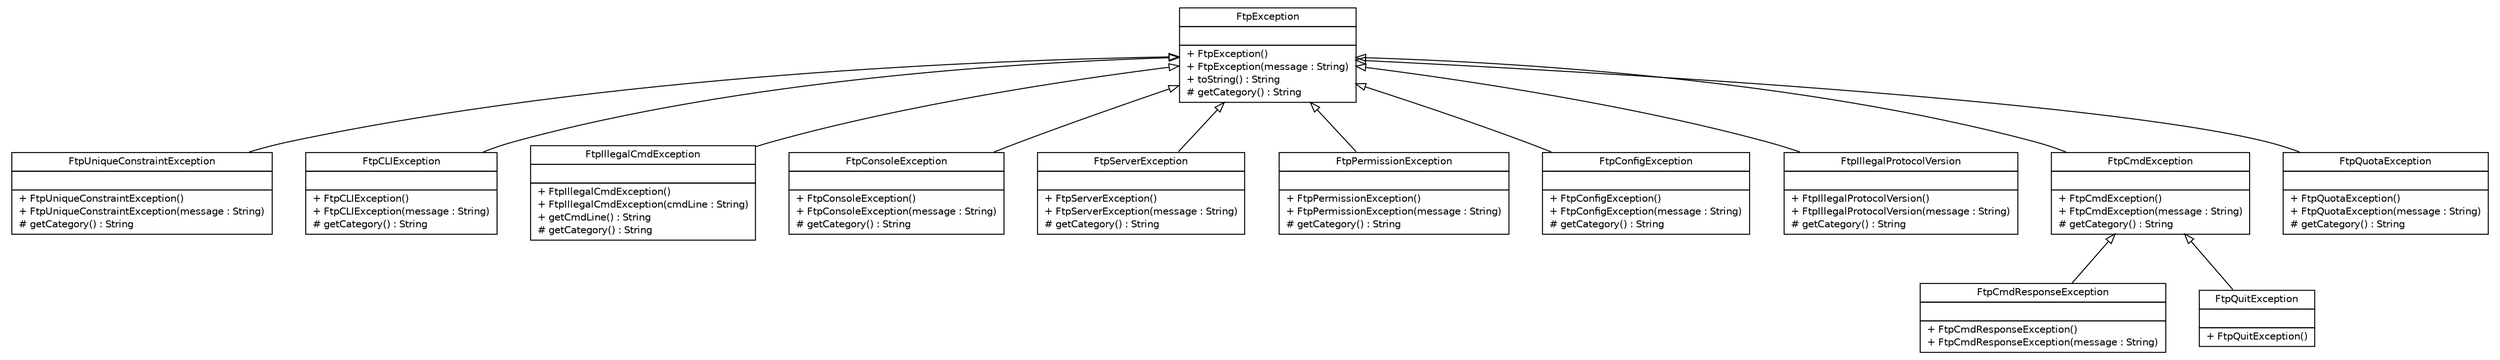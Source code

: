 #!/usr/local/bin/dot
#
# Class diagram 
# Generated by UMLGraph version 5.1 (http://www.umlgraph.org/)
#

digraph G {
	edge [fontname="Helvetica",fontsize=10,labelfontname="Helvetica",labelfontsize=10];
	node [fontname="Helvetica",fontsize=10,shape=plaintext];
	nodesep=0.25;
	ranksep=0.5;
	// com.apporiented.hermesftp.exception.FtpUniqueConstraintException
	c253 [label=<<table title="com.apporiented.hermesftp.exception.FtpUniqueConstraintException" border="0" cellborder="1" cellspacing="0" cellpadding="2" port="p" href="./FtpUniqueConstraintException.html">
		<tr><td><table border="0" cellspacing="0" cellpadding="1">
<tr><td align="center" balign="center"> FtpUniqueConstraintException </td></tr>
		</table></td></tr>
		<tr><td><table border="0" cellspacing="0" cellpadding="1">
<tr><td align="left" balign="left">  </td></tr>
		</table></td></tr>
		<tr><td><table border="0" cellspacing="0" cellpadding="1">
<tr><td align="left" balign="left"> + FtpUniqueConstraintException() </td></tr>
<tr><td align="left" balign="left"> + FtpUniqueConstraintException(message : String) </td></tr>
<tr><td align="left" balign="left"> # getCategory() : String </td></tr>
		</table></td></tr>
		</table>>, fontname="Helvetica", fontcolor="black", fontsize=10.0];
	// com.apporiented.hermesftp.exception.FtpCLIException
	c254 [label=<<table title="com.apporiented.hermesftp.exception.FtpCLIException" border="0" cellborder="1" cellspacing="0" cellpadding="2" port="p" href="./FtpCLIException.html">
		<tr><td><table border="0" cellspacing="0" cellpadding="1">
<tr><td align="center" balign="center"> FtpCLIException </td></tr>
		</table></td></tr>
		<tr><td><table border="0" cellspacing="0" cellpadding="1">
<tr><td align="left" balign="left">  </td></tr>
		</table></td></tr>
		<tr><td><table border="0" cellspacing="0" cellpadding="1">
<tr><td align="left" balign="left"> + FtpCLIException() </td></tr>
<tr><td align="left" balign="left"> + FtpCLIException(message : String) </td></tr>
<tr><td align="left" balign="left"> # getCategory() : String </td></tr>
		</table></td></tr>
		</table>>, fontname="Helvetica", fontcolor="black", fontsize=10.0];
	// com.apporiented.hermesftp.exception.FtpIllegalCmdException
	c255 [label=<<table title="com.apporiented.hermesftp.exception.FtpIllegalCmdException" border="0" cellborder="1" cellspacing="0" cellpadding="2" port="p" href="./FtpIllegalCmdException.html">
		<tr><td><table border="0" cellspacing="0" cellpadding="1">
<tr><td align="center" balign="center"> FtpIllegalCmdException </td></tr>
		</table></td></tr>
		<tr><td><table border="0" cellspacing="0" cellpadding="1">
<tr><td align="left" balign="left">  </td></tr>
		</table></td></tr>
		<tr><td><table border="0" cellspacing="0" cellpadding="1">
<tr><td align="left" balign="left"> + FtpIllegalCmdException() </td></tr>
<tr><td align="left" balign="left"> + FtpIllegalCmdException(cmdLine : String) </td></tr>
<tr><td align="left" balign="left"> + getCmdLine() : String </td></tr>
<tr><td align="left" balign="left"> # getCategory() : String </td></tr>
		</table></td></tr>
		</table>>, fontname="Helvetica", fontcolor="black", fontsize=10.0];
	// com.apporiented.hermesftp.exception.FtpConsoleException
	c256 [label=<<table title="com.apporiented.hermesftp.exception.FtpConsoleException" border="0" cellborder="1" cellspacing="0" cellpadding="2" port="p" href="./FtpConsoleException.html">
		<tr><td><table border="0" cellspacing="0" cellpadding="1">
<tr><td align="center" balign="center"> FtpConsoleException </td></tr>
		</table></td></tr>
		<tr><td><table border="0" cellspacing="0" cellpadding="1">
<tr><td align="left" balign="left">  </td></tr>
		</table></td></tr>
		<tr><td><table border="0" cellspacing="0" cellpadding="1">
<tr><td align="left" balign="left"> + FtpConsoleException() </td></tr>
<tr><td align="left" balign="left"> + FtpConsoleException(message : String) </td></tr>
<tr><td align="left" balign="left"> # getCategory() : String </td></tr>
		</table></td></tr>
		</table>>, fontname="Helvetica", fontcolor="black", fontsize=10.0];
	// com.apporiented.hermesftp.exception.FtpServerException
	c257 [label=<<table title="com.apporiented.hermesftp.exception.FtpServerException" border="0" cellborder="1" cellspacing="0" cellpadding="2" port="p" href="./FtpServerException.html">
		<tr><td><table border="0" cellspacing="0" cellpadding="1">
<tr><td align="center" balign="center"> FtpServerException </td></tr>
		</table></td></tr>
		<tr><td><table border="0" cellspacing="0" cellpadding="1">
<tr><td align="left" balign="left">  </td></tr>
		</table></td></tr>
		<tr><td><table border="0" cellspacing="0" cellpadding="1">
<tr><td align="left" balign="left"> + FtpServerException() </td></tr>
<tr><td align="left" balign="left"> + FtpServerException(message : String) </td></tr>
<tr><td align="left" balign="left"> # getCategory() : String </td></tr>
		</table></td></tr>
		</table>>, fontname="Helvetica", fontcolor="black", fontsize=10.0];
	// com.apporiented.hermesftp.exception.FtpPermissionException
	c258 [label=<<table title="com.apporiented.hermesftp.exception.FtpPermissionException" border="0" cellborder="1" cellspacing="0" cellpadding="2" port="p" href="./FtpPermissionException.html">
		<tr><td><table border="0" cellspacing="0" cellpadding="1">
<tr><td align="center" balign="center"> FtpPermissionException </td></tr>
		</table></td></tr>
		<tr><td><table border="0" cellspacing="0" cellpadding="1">
<tr><td align="left" balign="left">  </td></tr>
		</table></td></tr>
		<tr><td><table border="0" cellspacing="0" cellpadding="1">
<tr><td align="left" balign="left"> + FtpPermissionException() </td></tr>
<tr><td align="left" balign="left"> + FtpPermissionException(message : String) </td></tr>
<tr><td align="left" balign="left"> # getCategory() : String </td></tr>
		</table></td></tr>
		</table>>, fontname="Helvetica", fontcolor="black", fontsize=10.0];
	// com.apporiented.hermesftp.exception.FtpConfigException
	c259 [label=<<table title="com.apporiented.hermesftp.exception.FtpConfigException" border="0" cellborder="1" cellspacing="0" cellpadding="2" port="p" href="./FtpConfigException.html">
		<tr><td><table border="0" cellspacing="0" cellpadding="1">
<tr><td align="center" balign="center"> FtpConfigException </td></tr>
		</table></td></tr>
		<tr><td><table border="0" cellspacing="0" cellpadding="1">
<tr><td align="left" balign="left">  </td></tr>
		</table></td></tr>
		<tr><td><table border="0" cellspacing="0" cellpadding="1">
<tr><td align="left" balign="left"> + FtpConfigException() </td></tr>
<tr><td align="left" balign="left"> + FtpConfigException(message : String) </td></tr>
<tr><td align="left" balign="left"> # getCategory() : String </td></tr>
		</table></td></tr>
		</table>>, fontname="Helvetica", fontcolor="black", fontsize=10.0];
	// com.apporiented.hermesftp.exception.FtpIllegalProtocolVersion
	c260 [label=<<table title="com.apporiented.hermesftp.exception.FtpIllegalProtocolVersion" border="0" cellborder="1" cellspacing="0" cellpadding="2" port="p" href="./FtpIllegalProtocolVersion.html">
		<tr><td><table border="0" cellspacing="0" cellpadding="1">
<tr><td align="center" balign="center"> FtpIllegalProtocolVersion </td></tr>
		</table></td></tr>
		<tr><td><table border="0" cellspacing="0" cellpadding="1">
<tr><td align="left" balign="left">  </td></tr>
		</table></td></tr>
		<tr><td><table border="0" cellspacing="0" cellpadding="1">
<tr><td align="left" balign="left"> + FtpIllegalProtocolVersion() </td></tr>
<tr><td align="left" balign="left"> + FtpIllegalProtocolVersion(message : String) </td></tr>
<tr><td align="left" balign="left"> # getCategory() : String </td></tr>
		</table></td></tr>
		</table>>, fontname="Helvetica", fontcolor="black", fontsize=10.0];
	// com.apporiented.hermesftp.exception.FtpCmdResponseException
	c261 [label=<<table title="com.apporiented.hermesftp.exception.FtpCmdResponseException" border="0" cellborder="1" cellspacing="0" cellpadding="2" port="p" href="./FtpCmdResponseException.html">
		<tr><td><table border="0" cellspacing="0" cellpadding="1">
<tr><td align="center" balign="center"> FtpCmdResponseException </td></tr>
		</table></td></tr>
		<tr><td><table border="0" cellspacing="0" cellpadding="1">
<tr><td align="left" balign="left">  </td></tr>
		</table></td></tr>
		<tr><td><table border="0" cellspacing="0" cellpadding="1">
<tr><td align="left" balign="left"> + FtpCmdResponseException() </td></tr>
<tr><td align="left" balign="left"> + FtpCmdResponseException(message : String) </td></tr>
		</table></td></tr>
		</table>>, fontname="Helvetica", fontcolor="black", fontsize=10.0];
	// com.apporiented.hermesftp.exception.FtpException
	c262 [label=<<table title="com.apporiented.hermesftp.exception.FtpException" border="0" cellborder="1" cellspacing="0" cellpadding="2" port="p" href="./FtpException.html">
		<tr><td><table border="0" cellspacing="0" cellpadding="1">
<tr><td align="center" balign="center"> FtpException </td></tr>
		</table></td></tr>
		<tr><td><table border="0" cellspacing="0" cellpadding="1">
<tr><td align="left" balign="left">  </td></tr>
		</table></td></tr>
		<tr><td><table border="0" cellspacing="0" cellpadding="1">
<tr><td align="left" balign="left"> + FtpException() </td></tr>
<tr><td align="left" balign="left"> + FtpException(message : String) </td></tr>
<tr><td align="left" balign="left"> + toString() : String </td></tr>
<tr><td align="left" balign="left"> # getCategory() : String </td></tr>
		</table></td></tr>
		</table>>, fontname="Helvetica", fontcolor="black", fontsize=10.0];
	// com.apporiented.hermesftp.exception.FtpCmdException
	c263 [label=<<table title="com.apporiented.hermesftp.exception.FtpCmdException" border="0" cellborder="1" cellspacing="0" cellpadding="2" port="p" href="./FtpCmdException.html">
		<tr><td><table border="0" cellspacing="0" cellpadding="1">
<tr><td align="center" balign="center"> FtpCmdException </td></tr>
		</table></td></tr>
		<tr><td><table border="0" cellspacing="0" cellpadding="1">
<tr><td align="left" balign="left">  </td></tr>
		</table></td></tr>
		<tr><td><table border="0" cellspacing="0" cellpadding="1">
<tr><td align="left" balign="left"> + FtpCmdException() </td></tr>
<tr><td align="left" balign="left"> + FtpCmdException(message : String) </td></tr>
<tr><td align="left" balign="left"> # getCategory() : String </td></tr>
		</table></td></tr>
		</table>>, fontname="Helvetica", fontcolor="black", fontsize=10.0];
	// com.apporiented.hermesftp.exception.FtpQuitException
	c264 [label=<<table title="com.apporiented.hermesftp.exception.FtpQuitException" border="0" cellborder="1" cellspacing="0" cellpadding="2" port="p" href="./FtpQuitException.html">
		<tr><td><table border="0" cellspacing="0" cellpadding="1">
<tr><td align="center" balign="center"> FtpQuitException </td></tr>
		</table></td></tr>
		<tr><td><table border="0" cellspacing="0" cellpadding="1">
<tr><td align="left" balign="left">  </td></tr>
		</table></td></tr>
		<tr><td><table border="0" cellspacing="0" cellpadding="1">
<tr><td align="left" balign="left"> + FtpQuitException() </td></tr>
		</table></td></tr>
		</table>>, fontname="Helvetica", fontcolor="black", fontsize=10.0];
	// com.apporiented.hermesftp.exception.FtpQuotaException
	c265 [label=<<table title="com.apporiented.hermesftp.exception.FtpQuotaException" border="0" cellborder="1" cellspacing="0" cellpadding="2" port="p" href="./FtpQuotaException.html">
		<tr><td><table border="0" cellspacing="0" cellpadding="1">
<tr><td align="center" balign="center"> FtpQuotaException </td></tr>
		</table></td></tr>
		<tr><td><table border="0" cellspacing="0" cellpadding="1">
<tr><td align="left" balign="left">  </td></tr>
		</table></td></tr>
		<tr><td><table border="0" cellspacing="0" cellpadding="1">
<tr><td align="left" balign="left"> + FtpQuotaException() </td></tr>
<tr><td align="left" balign="left"> + FtpQuotaException(message : String) </td></tr>
<tr><td align="left" balign="left"> # getCategory() : String </td></tr>
		</table></td></tr>
		</table>>, fontname="Helvetica", fontcolor="black", fontsize=10.0];
	//com.apporiented.hermesftp.exception.FtpUniqueConstraintException extends com.apporiented.hermesftp.exception.FtpException
	c262:p -> c253:p [dir=back,arrowtail=empty];
	//com.apporiented.hermesftp.exception.FtpCLIException extends com.apporiented.hermesftp.exception.FtpException
	c262:p -> c254:p [dir=back,arrowtail=empty];
	//com.apporiented.hermesftp.exception.FtpIllegalCmdException extends com.apporiented.hermesftp.exception.FtpException
	c262:p -> c255:p [dir=back,arrowtail=empty];
	//com.apporiented.hermesftp.exception.FtpConsoleException extends com.apporiented.hermesftp.exception.FtpException
	c262:p -> c256:p [dir=back,arrowtail=empty];
	//com.apporiented.hermesftp.exception.FtpServerException extends com.apporiented.hermesftp.exception.FtpException
	c262:p -> c257:p [dir=back,arrowtail=empty];
	//com.apporiented.hermesftp.exception.FtpPermissionException extends com.apporiented.hermesftp.exception.FtpException
	c262:p -> c258:p [dir=back,arrowtail=empty];
	//com.apporiented.hermesftp.exception.FtpConfigException extends com.apporiented.hermesftp.exception.FtpException
	c262:p -> c259:p [dir=back,arrowtail=empty];
	//com.apporiented.hermesftp.exception.FtpIllegalProtocolVersion extends com.apporiented.hermesftp.exception.FtpException
	c262:p -> c260:p [dir=back,arrowtail=empty];
	//com.apporiented.hermesftp.exception.FtpCmdResponseException extends com.apporiented.hermesftp.exception.FtpCmdException
	c263:p -> c261:p [dir=back,arrowtail=empty];
	//com.apporiented.hermesftp.exception.FtpCmdException extends com.apporiented.hermesftp.exception.FtpException
	c262:p -> c263:p [dir=back,arrowtail=empty];
	//com.apporiented.hermesftp.exception.FtpQuitException extends com.apporiented.hermesftp.exception.FtpCmdException
	c263:p -> c264:p [dir=back,arrowtail=empty];
	//com.apporiented.hermesftp.exception.FtpQuotaException extends com.apporiented.hermesftp.exception.FtpException
	c262:p -> c265:p [dir=back,arrowtail=empty];
}

